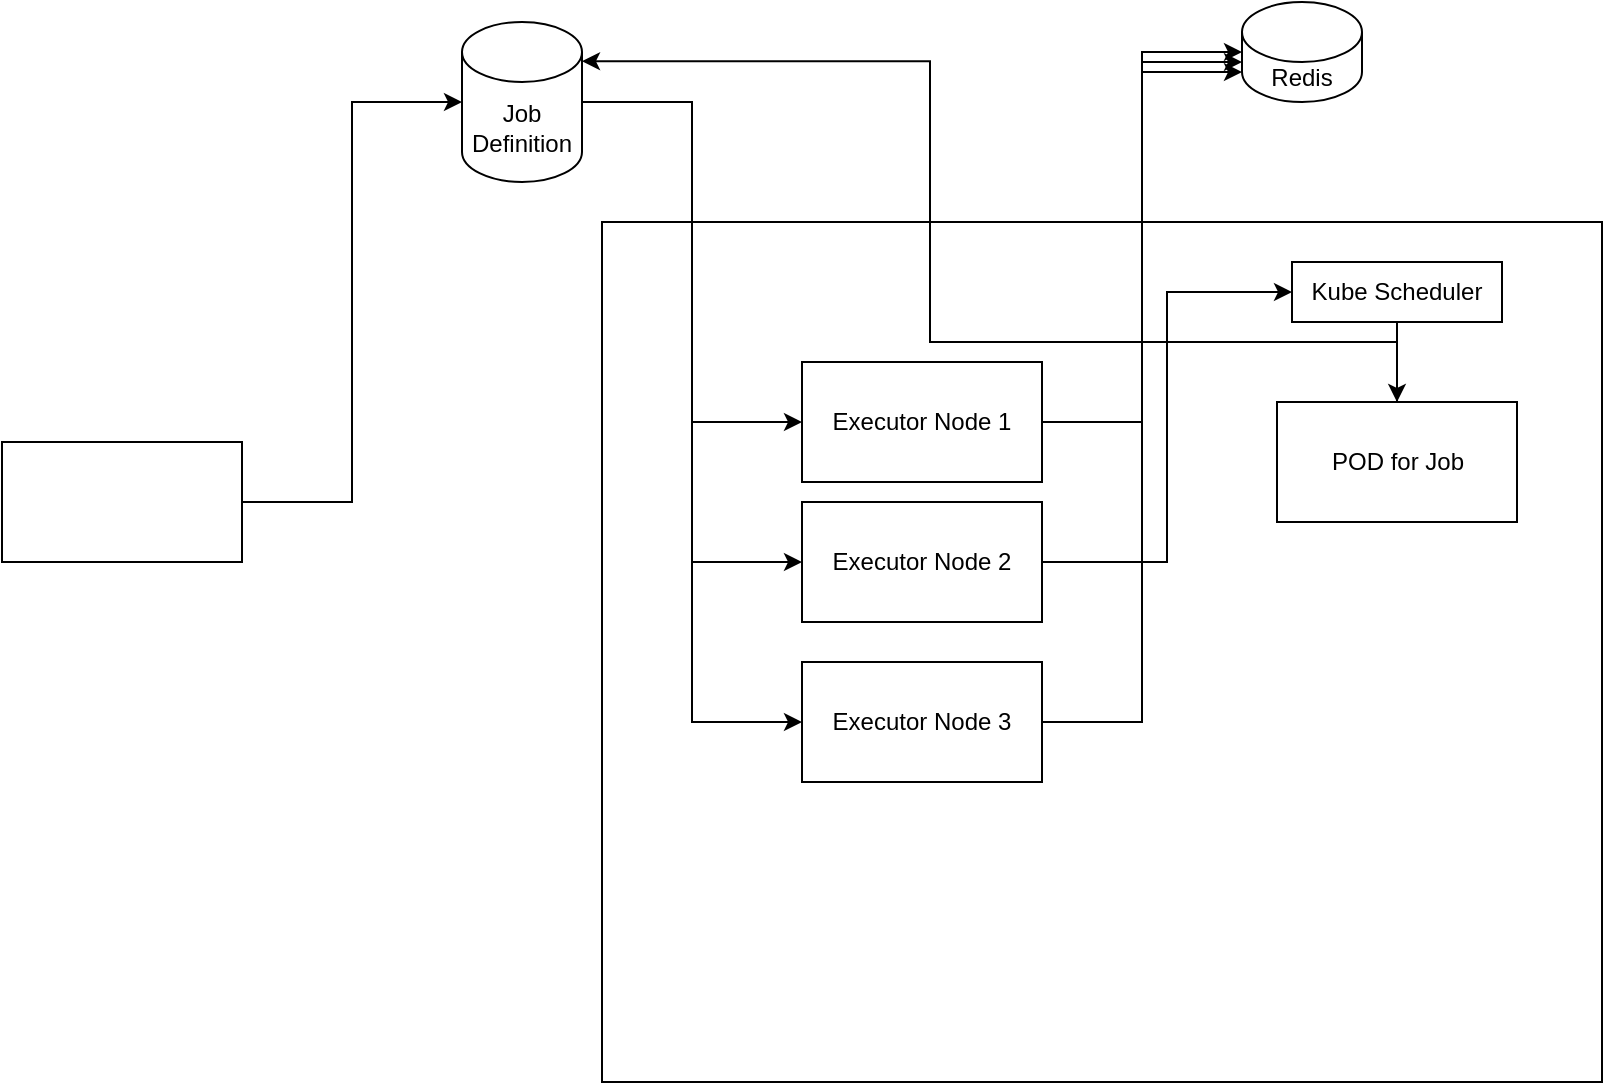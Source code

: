 <mxfile version="24.6.4" type="github">
  <diagram name="Page-1" id="VMH3fASrGDSSb0b41Nlk">
    <mxGraphModel dx="960" dy="1519" grid="1" gridSize="10" guides="1" tooltips="1" connect="1" arrows="1" fold="1" page="1" pageScale="1" pageWidth="850" pageHeight="1100" math="0" shadow="0">
      <root>
        <mxCell id="0" />
        <mxCell id="1" parent="0" />
        <mxCell id="jXvfpEJ4YAjqif7fGlh9-20" value="" style="rounded=0;whiteSpace=wrap;html=1;" vertex="1" parent="1">
          <mxGeometry x="330" y="-960" width="500" height="430" as="geometry" />
        </mxCell>
        <mxCell id="jXvfpEJ4YAjqif7fGlh9-1" value="Executor Node 1" style="rounded=0;whiteSpace=wrap;html=1;" vertex="1" parent="1">
          <mxGeometry x="430" y="-890" width="120" height="60" as="geometry" />
        </mxCell>
        <mxCell id="jXvfpEJ4YAjqif7fGlh9-2" value="" style="rounded=0;whiteSpace=wrap;html=1;" vertex="1" parent="1">
          <mxGeometry x="30" y="-850" width="120" height="60" as="geometry" />
        </mxCell>
        <mxCell id="jXvfpEJ4YAjqif7fGlh9-6" style="edgeStyle=orthogonalEdgeStyle;rounded=0;orthogonalLoop=1;jettySize=auto;html=1;entryX=0;entryY=0.5;entryDx=0;entryDy=0;" edge="1" parent="1" source="jXvfpEJ4YAjqif7fGlh9-3" target="jXvfpEJ4YAjqif7fGlh9-1">
          <mxGeometry relative="1" as="geometry" />
        </mxCell>
        <mxCell id="jXvfpEJ4YAjqif7fGlh9-7" style="edgeStyle=orthogonalEdgeStyle;rounded=0;orthogonalLoop=1;jettySize=auto;html=1;entryX=0;entryY=0.5;entryDx=0;entryDy=0;" edge="1" parent="1" source="jXvfpEJ4YAjqif7fGlh9-3" target="jXvfpEJ4YAjqif7fGlh9-4">
          <mxGeometry relative="1" as="geometry" />
        </mxCell>
        <mxCell id="jXvfpEJ4YAjqif7fGlh9-8" style="edgeStyle=orthogonalEdgeStyle;rounded=0;orthogonalLoop=1;jettySize=auto;html=1;entryX=0;entryY=0.5;entryDx=0;entryDy=0;" edge="1" parent="1" source="jXvfpEJ4YAjqif7fGlh9-3" target="jXvfpEJ4YAjqif7fGlh9-5">
          <mxGeometry relative="1" as="geometry" />
        </mxCell>
        <mxCell id="jXvfpEJ4YAjqif7fGlh9-3" value="Job Definition" style="shape=cylinder3;whiteSpace=wrap;html=1;boundedLbl=1;backgroundOutline=1;size=15;" vertex="1" parent="1">
          <mxGeometry x="260" y="-1060" width="60" height="80" as="geometry" />
        </mxCell>
        <mxCell id="jXvfpEJ4YAjqif7fGlh9-4" value="Executor Node 2" style="rounded=0;whiteSpace=wrap;html=1;" vertex="1" parent="1">
          <mxGeometry x="430" y="-820" width="120" height="60" as="geometry" />
        </mxCell>
        <mxCell id="jXvfpEJ4YAjqif7fGlh9-5" value="Executor Node 3" style="rounded=0;whiteSpace=wrap;html=1;" vertex="1" parent="1">
          <mxGeometry x="430" y="-740" width="120" height="60" as="geometry" />
        </mxCell>
        <mxCell id="jXvfpEJ4YAjqif7fGlh9-9" style="edgeStyle=orthogonalEdgeStyle;rounded=0;orthogonalLoop=1;jettySize=auto;html=1;entryX=0;entryY=0.5;entryDx=0;entryDy=0;entryPerimeter=0;" edge="1" parent="1" source="jXvfpEJ4YAjqif7fGlh9-2" target="jXvfpEJ4YAjqif7fGlh9-3">
          <mxGeometry relative="1" as="geometry" />
        </mxCell>
        <mxCell id="jXvfpEJ4YAjqif7fGlh9-10" value="Redis" style="shape=cylinder3;whiteSpace=wrap;html=1;boundedLbl=1;backgroundOutline=1;size=15;" vertex="1" parent="1">
          <mxGeometry x="650" y="-1070" width="60" height="50" as="geometry" />
        </mxCell>
        <mxCell id="jXvfpEJ4YAjqif7fGlh9-11" style="edgeStyle=orthogonalEdgeStyle;rounded=0;orthogonalLoop=1;jettySize=auto;html=1;entryX=0;entryY=0.5;entryDx=0;entryDy=0;entryPerimeter=0;" edge="1" parent="1" source="jXvfpEJ4YAjqif7fGlh9-1" target="jXvfpEJ4YAjqif7fGlh9-10">
          <mxGeometry relative="1" as="geometry" />
        </mxCell>
        <mxCell id="jXvfpEJ4YAjqif7fGlh9-12" style="edgeStyle=orthogonalEdgeStyle;rounded=0;orthogonalLoop=1;jettySize=auto;html=1;entryX=0;entryY=0;entryDx=0;entryDy=30;entryPerimeter=0;" edge="1" parent="1" source="jXvfpEJ4YAjqif7fGlh9-4" target="jXvfpEJ4YAjqif7fGlh9-10">
          <mxGeometry relative="1" as="geometry" />
        </mxCell>
        <mxCell id="jXvfpEJ4YAjqif7fGlh9-13" style="edgeStyle=orthogonalEdgeStyle;rounded=0;orthogonalLoop=1;jettySize=auto;html=1;entryX=0;entryY=1;entryDx=0;entryDy=-15;entryPerimeter=0;" edge="1" parent="1" source="jXvfpEJ4YAjqif7fGlh9-5" target="jXvfpEJ4YAjqif7fGlh9-10">
          <mxGeometry relative="1" as="geometry" />
        </mxCell>
        <mxCell id="jXvfpEJ4YAjqif7fGlh9-24" style="edgeStyle=orthogonalEdgeStyle;rounded=0;orthogonalLoop=1;jettySize=auto;html=1;exitX=0.5;exitY=1;exitDx=0;exitDy=0;" edge="1" parent="1" source="jXvfpEJ4YAjqif7fGlh9-21" target="jXvfpEJ4YAjqif7fGlh9-23">
          <mxGeometry relative="1" as="geometry" />
        </mxCell>
        <mxCell id="jXvfpEJ4YAjqif7fGlh9-21" value="Kube Scheduler" style="rounded=0;whiteSpace=wrap;html=1;" vertex="1" parent="1">
          <mxGeometry x="675" y="-940" width="105" height="30" as="geometry" />
        </mxCell>
        <mxCell id="jXvfpEJ4YAjqif7fGlh9-22" style="edgeStyle=orthogonalEdgeStyle;rounded=0;orthogonalLoop=1;jettySize=auto;html=1;entryX=0;entryY=0.5;entryDx=0;entryDy=0;" edge="1" parent="1" source="jXvfpEJ4YAjqif7fGlh9-4" target="jXvfpEJ4YAjqif7fGlh9-21">
          <mxGeometry relative="1" as="geometry" />
        </mxCell>
        <mxCell id="jXvfpEJ4YAjqif7fGlh9-23" value="POD for Job" style="rounded=0;whiteSpace=wrap;html=1;" vertex="1" parent="1">
          <mxGeometry x="667.5" y="-870" width="120" height="60" as="geometry" />
        </mxCell>
        <mxCell id="jXvfpEJ4YAjqif7fGlh9-25" style="edgeStyle=orthogonalEdgeStyle;rounded=0;orthogonalLoop=1;jettySize=auto;html=1;entryX=1;entryY=0.245;entryDx=0;entryDy=0;entryPerimeter=0;" edge="1" parent="1" source="jXvfpEJ4YAjqif7fGlh9-23" target="jXvfpEJ4YAjqif7fGlh9-3">
          <mxGeometry relative="1" as="geometry">
            <Array as="points">
              <mxPoint x="727" y="-900" />
              <mxPoint x="494" y="-900" />
              <mxPoint x="494" y="-1040" />
            </Array>
          </mxGeometry>
        </mxCell>
      </root>
    </mxGraphModel>
  </diagram>
</mxfile>
